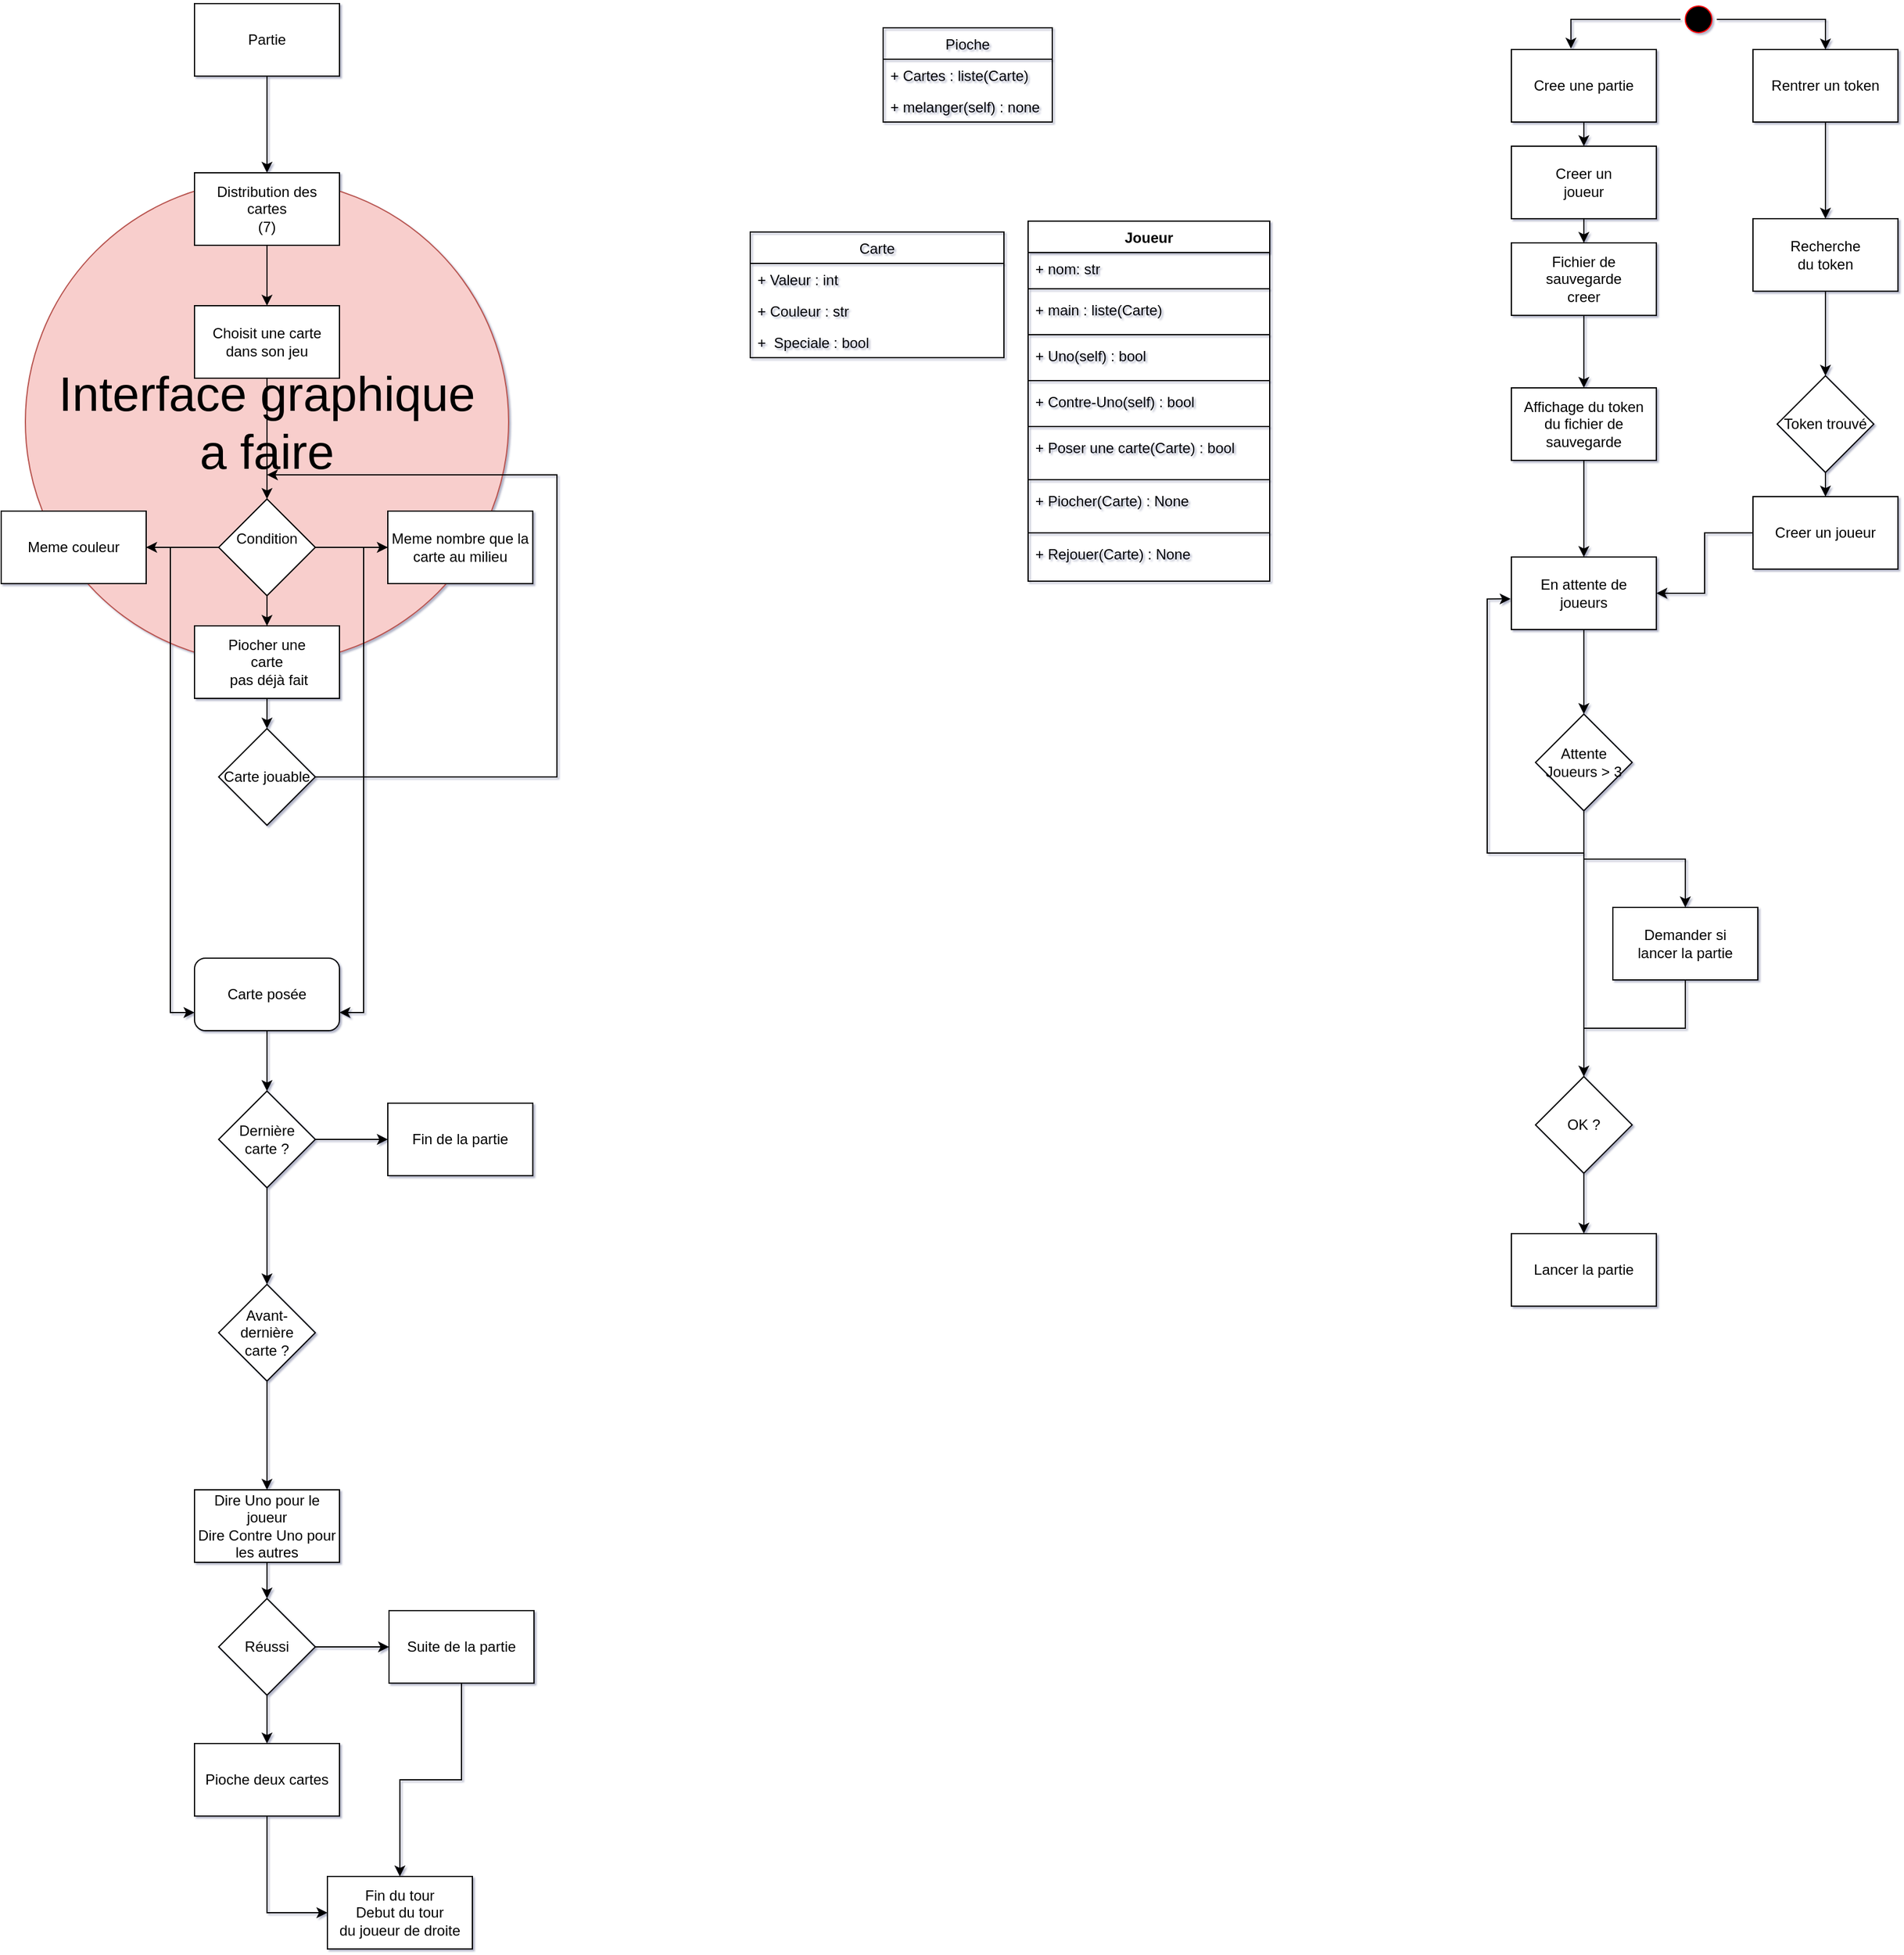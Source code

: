 <mxfile version="13.1.3" pages="3">
    <diagram id="mtwI1arj5SyHYUT7ldQU" name="Page-1">
        <mxGraphModel dx="2002" dy="1383" grid="1" gridSize="10" guides="1" tooltips="1" connect="1" arrows="1" fold="1" page="1" pageScale="1" pageWidth="827" pageHeight="1169" math="0" shadow="1">
            <root>
                <mxCell id="0"/>
                <mxCell id="1" parent="0"/>
                <mxCell id="MVPOPZxVsZ8db3f4Zknr-2" value="&lt;div&gt;&lt;font style=&quot;font-size: 40px&quot; color=&quot;#000000&quot;&gt;Interface graphique&lt;/font&gt;&lt;/div&gt;&lt;div&gt;&lt;font style=&quot;font-size: 40px&quot; color=&quot;#000000&quot;&gt;a faire&lt;/font&gt;&lt;/div&gt;" style="ellipse;whiteSpace=wrap;html=1;aspect=fixed;fillColor=#f8cecc;strokeColor=#b85450;" parent="1" vertex="1">
                    <mxGeometry x="30" y="216" width="400" height="400" as="geometry"/>
                </mxCell>
                <mxCell id="MVPOPZxVsZ8db3f4Zknr-6" value="" style="edgeStyle=orthogonalEdgeStyle;rounded=0;orthogonalLoop=1;jettySize=auto;html=1;" parent="1" source="MVPOPZxVsZ8db3f4Zknr-4" target="MVPOPZxVsZ8db3f4Zknr-5" edge="1">
                    <mxGeometry relative="1" as="geometry"/>
                </mxCell>
                <mxCell id="MVPOPZxVsZ8db3f4Zknr-4" value="&lt;div&gt;Partie&lt;/div&gt;" style="rounded=0;whiteSpace=wrap;html=1;" parent="1" vertex="1">
                    <mxGeometry x="170" y="70" width="120" height="60" as="geometry"/>
                </mxCell>
                <mxCell id="MVPOPZxVsZ8db3f4Zknr-8" value="" style="edgeStyle=orthogonalEdgeStyle;rounded=0;orthogonalLoop=1;jettySize=auto;html=1;" parent="1" source="MVPOPZxVsZ8db3f4Zknr-5" target="MVPOPZxVsZ8db3f4Zknr-7" edge="1">
                    <mxGeometry relative="1" as="geometry"/>
                </mxCell>
                <mxCell id="MVPOPZxVsZ8db3f4Zknr-5" value="&lt;div&gt;Distribution des &lt;br&gt;&lt;/div&gt;&lt;div&gt;cartes&lt;/div&gt;&lt;div&gt;(7)&lt;br&gt;&lt;/div&gt;" style="whiteSpace=wrap;html=1;rounded=0;" parent="1" vertex="1">
                    <mxGeometry x="170" y="210" width="120" height="60" as="geometry"/>
                </mxCell>
                <mxCell id="MVPOPZxVsZ8db3f4Zknr-10" value="" style="edgeStyle=orthogonalEdgeStyle;rounded=0;orthogonalLoop=1;jettySize=auto;html=1;" parent="1" source="MVPOPZxVsZ8db3f4Zknr-7" target="MVPOPZxVsZ8db3f4Zknr-9" edge="1">
                    <mxGeometry relative="1" as="geometry"/>
                </mxCell>
                <mxCell id="MVPOPZxVsZ8db3f4Zknr-7" value="&lt;div&gt;Choisit une carte&lt;/div&gt;&lt;div&gt;dans son jeu&lt;br&gt;&lt;/div&gt;" style="whiteSpace=wrap;html=1;rounded=0;" parent="1" vertex="1">
                    <mxGeometry x="170" y="320" width="120" height="60" as="geometry"/>
                </mxCell>
                <mxCell id="MVPOPZxVsZ8db3f4Zknr-12" value="" style="edgeStyle=orthogonalEdgeStyle;rounded=0;orthogonalLoop=1;jettySize=auto;html=1;" parent="1" source="MVPOPZxVsZ8db3f4Zknr-9" target="MVPOPZxVsZ8db3f4Zknr-11" edge="1">
                    <mxGeometry relative="1" as="geometry"/>
                </mxCell>
                <mxCell id="MVPOPZxVsZ8db3f4Zknr-14" value="" style="edgeStyle=orthogonalEdgeStyle;rounded=0;orthogonalLoop=1;jettySize=auto;html=1;" parent="1" source="MVPOPZxVsZ8db3f4Zknr-9" target="MVPOPZxVsZ8db3f4Zknr-13" edge="1">
                    <mxGeometry relative="1" as="geometry"/>
                </mxCell>
                <mxCell id="MVPOPZxVsZ8db3f4Zknr-20" value="" style="edgeStyle=orthogonalEdgeStyle;rounded=0;orthogonalLoop=1;jettySize=auto;html=1;" parent="1" source="MVPOPZxVsZ8db3f4Zknr-9" target="MVPOPZxVsZ8db3f4Zknr-19" edge="1">
                    <mxGeometry relative="1" as="geometry"/>
                </mxCell>
                <mxCell id="MVPOPZxVsZ8db3f4Zknr-9" value="&lt;div&gt;Condition &lt;br&gt;&lt;/div&gt;&lt;div&gt;&lt;br&gt;&lt;/div&gt;" style="rhombus;whiteSpace=wrap;html=1;rounded=0;" parent="1" vertex="1">
                    <mxGeometry x="190" y="480" width="80" height="80" as="geometry"/>
                </mxCell>
                <mxCell id="MVPOPZxVsZ8db3f4Zknr-17" style="edgeStyle=orthogonalEdgeStyle;rounded=0;orthogonalLoop=1;jettySize=auto;html=1;entryX=1;entryY=0.75;entryDx=0;entryDy=0;" parent="1" source="MVPOPZxVsZ8db3f4Zknr-11" target="MVPOPZxVsZ8db3f4Zknr-15" edge="1">
                    <mxGeometry relative="1" as="geometry"/>
                </mxCell>
                <mxCell id="MVPOPZxVsZ8db3f4Zknr-11" value="&lt;div&gt;Meme nombre que la &lt;br&gt;&lt;/div&gt;&lt;div&gt;carte au milieu&lt;br&gt;&lt;/div&gt;" style="whiteSpace=wrap;html=1;rounded=0;" parent="1" vertex="1">
                    <mxGeometry x="330" y="490" width="120" height="60" as="geometry"/>
                </mxCell>
                <mxCell id="MVPOPZxVsZ8db3f4Zknr-16" style="edgeStyle=orthogonalEdgeStyle;rounded=0;orthogonalLoop=1;jettySize=auto;html=1;entryX=0;entryY=0.75;entryDx=0;entryDy=0;" parent="1" source="MVPOPZxVsZ8db3f4Zknr-13" target="MVPOPZxVsZ8db3f4Zknr-15" edge="1">
                    <mxGeometry relative="1" as="geometry"/>
                </mxCell>
                <mxCell id="MVPOPZxVsZ8db3f4Zknr-13" value="Meme couleur" style="whiteSpace=wrap;html=1;rounded=0;" parent="1" vertex="1">
                    <mxGeometry x="10" y="490" width="120" height="60" as="geometry"/>
                </mxCell>
                <mxCell id="qr3zDrqwGn3RaCYUJBTD-2" value="" style="edgeStyle=orthogonalEdgeStyle;rounded=0;orthogonalLoop=1;jettySize=auto;html=1;" parent="1" source="MVPOPZxVsZ8db3f4Zknr-15" edge="1">
                    <mxGeometry relative="1" as="geometry">
                        <mxPoint x="230" y="970" as="targetPoint"/>
                        <Array as="points">
                            <mxPoint x="230" y="940"/>
                            <mxPoint x="230" y="940"/>
                        </Array>
                    </mxGeometry>
                </mxCell>
                <mxCell id="MVPOPZxVsZ8db3f4Zknr-15" value="Carte posée" style="rounded=1;whiteSpace=wrap;html=1;" parent="1" vertex="1">
                    <mxGeometry x="170" y="860" width="120" height="60" as="geometry"/>
                </mxCell>
                <mxCell id="MVPOPZxVsZ8db3f4Zknr-22" value="" style="edgeStyle=orthogonalEdgeStyle;rounded=0;orthogonalLoop=1;jettySize=auto;html=1;" parent="1" source="MVPOPZxVsZ8db3f4Zknr-19" target="MVPOPZxVsZ8db3f4Zknr-21" edge="1">
                    <mxGeometry relative="1" as="geometry"/>
                </mxCell>
                <mxCell id="MVPOPZxVsZ8db3f4Zknr-19" value="&lt;div&gt;Piocher une &lt;br&gt;&lt;/div&gt;&lt;div&gt;carte&lt;br&gt;&lt;/div&gt;&amp;nbsp;pas déjà fait" style="rounded=0;whiteSpace=wrap;html=1;" parent="1" vertex="1">
                    <mxGeometry x="170" y="585" width="120" height="60" as="geometry"/>
                </mxCell>
                <mxCell id="qr3zDrqwGn3RaCYUJBTD-25" style="edgeStyle=orthogonalEdgeStyle;rounded=0;orthogonalLoop=1;jettySize=auto;html=1;" parent="1" source="MVPOPZxVsZ8db3f4Zknr-21" edge="1">
                    <mxGeometry relative="1" as="geometry">
                        <mxPoint x="230" y="460" as="targetPoint"/>
                        <Array as="points">
                            <mxPoint x="470" y="710"/>
                            <mxPoint x="470" y="460"/>
                        </Array>
                    </mxGeometry>
                </mxCell>
                <mxCell id="MVPOPZxVsZ8db3f4Zknr-21" value="Carte jouable" style="rhombus;whiteSpace=wrap;html=1;rounded=0;" parent="1" vertex="1">
                    <mxGeometry x="190" y="670" width="80" height="80" as="geometry"/>
                </mxCell>
                <mxCell id="qr3zDrqwGn3RaCYUJBTD-11" value="" style="edgeStyle=orthogonalEdgeStyle;rounded=0;orthogonalLoop=1;jettySize=auto;html=1;" parent="1" source="qr3zDrqwGn3RaCYUJBTD-9" target="qr3zDrqwGn3RaCYUJBTD-10" edge="1">
                    <mxGeometry relative="1" as="geometry"/>
                </mxCell>
                <mxCell id="qr3zDrqwGn3RaCYUJBTD-13" value="" style="edgeStyle=orthogonalEdgeStyle;rounded=0;orthogonalLoop=1;jettySize=auto;html=1;" parent="1" source="qr3zDrqwGn3RaCYUJBTD-9" target="qr3zDrqwGn3RaCYUJBTD-12" edge="1">
                    <mxGeometry relative="1" as="geometry"/>
                </mxCell>
                <mxCell id="qr3zDrqwGn3RaCYUJBTD-9" value="&lt;div&gt;Dernière &lt;br&gt;&lt;/div&gt;&lt;div&gt;carte ?&lt;br&gt;&lt;/div&gt;" style="rhombus;whiteSpace=wrap;html=1;" parent="1" vertex="1">
                    <mxGeometry x="190" y="970" width="80" height="80" as="geometry"/>
                </mxCell>
                <mxCell id="qr3zDrqwGn3RaCYUJBTD-10" value="Fin de la partie" style="whiteSpace=wrap;html=1;" parent="1" vertex="1">
                    <mxGeometry x="330" y="980" width="120" height="60" as="geometry"/>
                </mxCell>
                <mxCell id="qr3zDrqwGn3RaCYUJBTD-15" value="" style="edgeStyle=orthogonalEdgeStyle;rounded=0;orthogonalLoop=1;jettySize=auto;html=1;" parent="1" source="qr3zDrqwGn3RaCYUJBTD-12" target="qr3zDrqwGn3RaCYUJBTD-14" edge="1">
                    <mxGeometry relative="1" as="geometry"/>
                </mxCell>
                <mxCell id="qr3zDrqwGn3RaCYUJBTD-12" value="&lt;div&gt;Avant-dernière&lt;/div&gt;&lt;div&gt;carte ?&lt;/div&gt;" style="rhombus;whiteSpace=wrap;html=1;" parent="1" vertex="1">
                    <mxGeometry x="190" y="1130" width="80" height="80" as="geometry"/>
                </mxCell>
                <mxCell id="qr3zDrqwGn3RaCYUJBTD-17" value="" style="edgeStyle=orthogonalEdgeStyle;rounded=0;orthogonalLoop=1;jettySize=auto;html=1;" parent="1" source="qr3zDrqwGn3RaCYUJBTD-14" target="qr3zDrqwGn3RaCYUJBTD-16" edge="1">
                    <mxGeometry relative="1" as="geometry"/>
                </mxCell>
                <mxCell id="qr3zDrqwGn3RaCYUJBTD-14" value="&lt;div&gt;Dire Uno pour le joueur&lt;/div&gt;&lt;div&gt;Dire Contre Uno pour &lt;br&gt;&lt;/div&gt;&lt;div&gt;les autres&lt;/div&gt;" style="whiteSpace=wrap;html=1;" parent="1" vertex="1">
                    <mxGeometry x="170" y="1300" width="120" height="60" as="geometry"/>
                </mxCell>
                <mxCell id="qr3zDrqwGn3RaCYUJBTD-19" value="" style="edgeStyle=orthogonalEdgeStyle;rounded=0;orthogonalLoop=1;jettySize=auto;html=1;" parent="1" source="qr3zDrqwGn3RaCYUJBTD-16" target="qr3zDrqwGn3RaCYUJBTD-18" edge="1">
                    <mxGeometry relative="1" as="geometry"/>
                </mxCell>
                <mxCell id="qr3zDrqwGn3RaCYUJBTD-21" value="" style="edgeStyle=orthogonalEdgeStyle;rounded=0;orthogonalLoop=1;jettySize=auto;html=1;" parent="1" source="qr3zDrqwGn3RaCYUJBTD-16" target="qr3zDrqwGn3RaCYUJBTD-20" edge="1">
                    <mxGeometry relative="1" as="geometry"/>
                </mxCell>
                <mxCell id="qr3zDrqwGn3RaCYUJBTD-16" value="Réussi" style="rhombus;whiteSpace=wrap;html=1;" parent="1" vertex="1">
                    <mxGeometry x="190" y="1390" width="80" height="80" as="geometry"/>
                </mxCell>
                <mxCell id="qr3zDrqwGn3RaCYUJBTD-24" style="edgeStyle=orthogonalEdgeStyle;rounded=0;orthogonalLoop=1;jettySize=auto;html=1;" parent="1" source="qr3zDrqwGn3RaCYUJBTD-18" target="qr3zDrqwGn3RaCYUJBTD-22" edge="1">
                    <mxGeometry relative="1" as="geometry"/>
                </mxCell>
                <mxCell id="qr3zDrqwGn3RaCYUJBTD-18" value="Suite de la partie" style="whiteSpace=wrap;html=1;" parent="1" vertex="1">
                    <mxGeometry x="331" y="1400" width="120" height="60" as="geometry"/>
                </mxCell>
                <mxCell id="qr3zDrqwGn3RaCYUJBTD-23" style="edgeStyle=orthogonalEdgeStyle;rounded=0;orthogonalLoop=1;jettySize=auto;html=1;entryX=0;entryY=0.5;entryDx=0;entryDy=0;" parent="1" source="qr3zDrqwGn3RaCYUJBTD-20" target="qr3zDrqwGn3RaCYUJBTD-22" edge="1">
                    <mxGeometry relative="1" as="geometry"/>
                </mxCell>
                <mxCell id="qr3zDrqwGn3RaCYUJBTD-20" value="Pioche deux cartes" style="whiteSpace=wrap;html=1;" parent="1" vertex="1">
                    <mxGeometry x="170" y="1510" width="120" height="60" as="geometry"/>
                </mxCell>
                <mxCell id="qr3zDrqwGn3RaCYUJBTD-22" value="&lt;div&gt;Fin du tour&lt;/div&gt;&lt;div&gt;Debut du tour &lt;br&gt;&lt;/div&gt;&lt;div&gt;du joueur de droite&lt;br&gt;&lt;/div&gt;" style="rounded=0;whiteSpace=wrap;html=1;" parent="1" vertex="1">
                    <mxGeometry x="280" y="1620" width="120" height="60" as="geometry"/>
                </mxCell>
                <mxCell id="pl3DRNfrhjdeuru2EBbK-1" style="edgeStyle=orthogonalEdgeStyle;rounded=0;orthogonalLoop=1;jettySize=auto;html=1;" edge="1" parent="1" source="pl3DRNfrhjdeuru2EBbK-2">
                    <mxGeometry relative="1" as="geometry">
                        <mxPoint x="1320" y="188" as="targetPoint"/>
                    </mxGeometry>
                </mxCell>
                <mxCell id="pl3DRNfrhjdeuru2EBbK-2" value="&lt;div&gt;Cree une partie&lt;/div&gt;" style="rounded=0;whiteSpace=wrap;html=1;" vertex="1" parent="1">
                    <mxGeometry x="1260" y="108" width="120" height="60" as="geometry"/>
                </mxCell>
                <mxCell id="pl3DRNfrhjdeuru2EBbK-3" style="edgeStyle=orthogonalEdgeStyle;rounded=0;orthogonalLoop=1;jettySize=auto;html=1;entryX=0.411;entryY=-0.012;entryDx=0;entryDy=0;entryPerimeter=0;" edge="1" parent="1" source="pl3DRNfrhjdeuru2EBbK-5" target="pl3DRNfrhjdeuru2EBbK-2">
                    <mxGeometry relative="1" as="geometry"/>
                </mxCell>
                <mxCell id="pl3DRNfrhjdeuru2EBbK-4" style="edgeStyle=orthogonalEdgeStyle;rounded=0;orthogonalLoop=1;jettySize=auto;html=1;" edge="1" parent="1" source="pl3DRNfrhjdeuru2EBbK-5" target="pl3DRNfrhjdeuru2EBbK-7">
                    <mxGeometry relative="1" as="geometry"/>
                </mxCell>
                <mxCell id="pl3DRNfrhjdeuru2EBbK-5" value="" style="ellipse;html=1;shape=startState;fillColor=#000000;strokeColor=#ff0000;" vertex="1" parent="1">
                    <mxGeometry x="1400" y="68" width="30" height="30" as="geometry"/>
                </mxCell>
                <mxCell id="pl3DRNfrhjdeuru2EBbK-6" value="" style="edgeStyle=orthogonalEdgeStyle;rounded=0;orthogonalLoop=1;jettySize=auto;html=1;" edge="1" parent="1" source="pl3DRNfrhjdeuru2EBbK-7" target="pl3DRNfrhjdeuru2EBbK-13">
                    <mxGeometry relative="1" as="geometry"/>
                </mxCell>
                <mxCell id="pl3DRNfrhjdeuru2EBbK-7" value="Rentrer un token" style="rounded=0;whiteSpace=wrap;html=1;" vertex="1" parent="1">
                    <mxGeometry x="1460" y="108" width="120" height="60" as="geometry"/>
                </mxCell>
                <mxCell id="pl3DRNfrhjdeuru2EBbK-8" value="" style="edgeStyle=orthogonalEdgeStyle;rounded=0;orthogonalLoop=1;jettySize=auto;html=1;" edge="1" parent="1" source="pl3DRNfrhjdeuru2EBbK-9" target="pl3DRNfrhjdeuru2EBbK-11">
                    <mxGeometry relative="1" as="geometry"/>
                </mxCell>
                <mxCell id="pl3DRNfrhjdeuru2EBbK-9" value="&lt;div&gt;Fichier de sauvegarde &lt;br&gt;&lt;/div&gt;&lt;div&gt;creer&lt;br&gt;&lt;/div&gt;" style="rounded=0;whiteSpace=wrap;html=1;" vertex="1" parent="1">
                    <mxGeometry x="1260" y="268" width="120" height="60" as="geometry"/>
                </mxCell>
                <mxCell id="pl3DRNfrhjdeuru2EBbK-10" value="" style="edgeStyle=orthogonalEdgeStyle;rounded=0;orthogonalLoop=1;jettySize=auto;html=1;" edge="1" parent="1" source="pl3DRNfrhjdeuru2EBbK-11" target="pl3DRNfrhjdeuru2EBbK-15">
                    <mxGeometry relative="1" as="geometry"/>
                </mxCell>
                <mxCell id="pl3DRNfrhjdeuru2EBbK-11" value="&lt;div&gt;Affichage du token&lt;/div&gt;&lt;div&gt;du fichier de &lt;br&gt;&lt;/div&gt;&lt;div&gt;sauvegarde&lt;br&gt;&lt;/div&gt;" style="whiteSpace=wrap;html=1;rounded=0;" vertex="1" parent="1">
                    <mxGeometry x="1260" y="388" width="120" height="60" as="geometry"/>
                </mxCell>
                <mxCell id="pl3DRNfrhjdeuru2EBbK-12" value="" style="edgeStyle=orthogonalEdgeStyle;rounded=0;orthogonalLoop=1;jettySize=auto;html=1;" edge="1" parent="1" source="pl3DRNfrhjdeuru2EBbK-13" target="pl3DRNfrhjdeuru2EBbK-17">
                    <mxGeometry relative="1" as="geometry"/>
                </mxCell>
                <mxCell id="pl3DRNfrhjdeuru2EBbK-13" value="&lt;div&gt;Recherche&lt;/div&gt;&lt;div&gt;du token&lt;br&gt;&lt;/div&gt;" style="whiteSpace=wrap;html=1;rounded=0;" vertex="1" parent="1">
                    <mxGeometry x="1460" y="248" width="120" height="60" as="geometry"/>
                </mxCell>
                <mxCell id="pl3DRNfrhjdeuru2EBbK-14" value="" style="edgeStyle=orthogonalEdgeStyle;rounded=0;orthogonalLoop=1;jettySize=auto;html=1;" edge="1" parent="1" source="pl3DRNfrhjdeuru2EBbK-15" target="pl3DRNfrhjdeuru2EBbK-21">
                    <mxGeometry relative="1" as="geometry"/>
                </mxCell>
                <mxCell id="pl3DRNfrhjdeuru2EBbK-15" value="&lt;div&gt;En attente de &lt;br&gt;&lt;/div&gt;&lt;div&gt;joueurs&lt;br&gt;&lt;/div&gt;" style="whiteSpace=wrap;html=1;rounded=0;" vertex="1" parent="1">
                    <mxGeometry x="1260" y="528" width="120" height="60" as="geometry"/>
                </mxCell>
                <mxCell id="pl3DRNfrhjdeuru2EBbK-16" value="" style="edgeStyle=orthogonalEdgeStyle;rounded=0;orthogonalLoop=1;jettySize=auto;html=1;" edge="1" parent="1" source="pl3DRNfrhjdeuru2EBbK-17" target="pl3DRNfrhjdeuru2EBbK-19">
                    <mxGeometry relative="1" as="geometry"/>
                </mxCell>
                <mxCell id="pl3DRNfrhjdeuru2EBbK-17" value="&lt;div&gt;Token trouvé&lt;/div&gt;" style="rhombus;whiteSpace=wrap;html=1;rounded=0;" vertex="1" parent="1">
                    <mxGeometry x="1480" y="378" width="80" height="80" as="geometry"/>
                </mxCell>
                <mxCell id="pl3DRNfrhjdeuru2EBbK-18" style="edgeStyle=orthogonalEdgeStyle;rounded=0;orthogonalLoop=1;jettySize=auto;html=1;entryX=1;entryY=0.5;entryDx=0;entryDy=0;" edge="1" parent="1" source="pl3DRNfrhjdeuru2EBbK-19" target="pl3DRNfrhjdeuru2EBbK-15">
                    <mxGeometry relative="1" as="geometry"/>
                </mxCell>
                <mxCell id="pl3DRNfrhjdeuru2EBbK-19" value="Creer un joueur" style="whiteSpace=wrap;html=1;rounded=0;" vertex="1" parent="1">
                    <mxGeometry x="1460" y="478" width="120" height="60" as="geometry"/>
                </mxCell>
                <mxCell id="pl3DRNfrhjdeuru2EBbK-20" value="" style="edgeStyle=orthogonalEdgeStyle;rounded=0;orthogonalLoop=1;jettySize=auto;html=1;" edge="1" parent="1" source="pl3DRNfrhjdeuru2EBbK-21" target="pl3DRNfrhjdeuru2EBbK-25">
                    <mxGeometry relative="1" as="geometry"/>
                </mxCell>
                <mxCell id="pl3DRNfrhjdeuru2EBbK-21" value="&lt;div&gt;Attente&lt;/div&gt;&lt;div&gt;Joueurs &amp;gt; 3&lt;br&gt;&lt;/div&gt;" style="rhombus;whiteSpace=wrap;html=1;rounded=0;" vertex="1" parent="1">
                    <mxGeometry x="1280" y="658" width="80" height="80" as="geometry"/>
                </mxCell>
                <mxCell id="pl3DRNfrhjdeuru2EBbK-22" value="" style="edgeStyle=orthogonalEdgeStyle;rounded=0;orthogonalLoop=1;jettySize=auto;html=1;" edge="1" parent="1" source="pl3DRNfrhjdeuru2EBbK-23" target="pl3DRNfrhjdeuru2EBbK-9">
                    <mxGeometry relative="1" as="geometry"/>
                </mxCell>
                <mxCell id="pl3DRNfrhjdeuru2EBbK-23" value="&lt;div&gt;Creer un &lt;br&gt;&lt;/div&gt;&lt;div&gt;joueur&lt;br&gt;&lt;/div&gt;" style="rounded=0;whiteSpace=wrap;html=1;" vertex="1" parent="1">
                    <mxGeometry x="1260" y="188" width="120" height="60" as="geometry"/>
                </mxCell>
                <mxCell id="pl3DRNfrhjdeuru2EBbK-24" value="" style="edgeStyle=orthogonalEdgeStyle;rounded=0;orthogonalLoop=1;jettySize=auto;html=1;" edge="1" parent="1" source="pl3DRNfrhjdeuru2EBbK-25" target="pl3DRNfrhjdeuru2EBbK-28">
                    <mxGeometry relative="1" as="geometry"/>
                </mxCell>
                <mxCell id="pl3DRNfrhjdeuru2EBbK-25" value="&lt;div&gt;Demander si &lt;br&gt;&lt;/div&gt;&lt;div&gt;lancer la partie&lt;br&gt;&lt;/div&gt;" style="whiteSpace=wrap;html=1;rounded=0;" vertex="1" parent="1">
                    <mxGeometry x="1344" y="818" width="120" height="60" as="geometry"/>
                </mxCell>
                <mxCell id="pl3DRNfrhjdeuru2EBbK-26" style="edgeStyle=orthogonalEdgeStyle;rounded=0;orthogonalLoop=1;jettySize=auto;html=1;entryX=-0.005;entryY=0.578;entryDx=0;entryDy=0;entryPerimeter=0;" edge="1" parent="1" source="pl3DRNfrhjdeuru2EBbK-28" target="pl3DRNfrhjdeuru2EBbK-15">
                    <mxGeometry relative="1" as="geometry"/>
                </mxCell>
                <mxCell id="pl3DRNfrhjdeuru2EBbK-27" value="" style="edgeStyle=orthogonalEdgeStyle;rounded=0;orthogonalLoop=1;jettySize=auto;html=1;" edge="1" parent="1" source="pl3DRNfrhjdeuru2EBbK-28" target="pl3DRNfrhjdeuru2EBbK-29">
                    <mxGeometry relative="1" as="geometry"/>
                </mxCell>
                <mxCell id="pl3DRNfrhjdeuru2EBbK-28" value="OK ?" style="rhombus;whiteSpace=wrap;html=1;rounded=0;" vertex="1" parent="1">
                    <mxGeometry x="1280" y="958" width="80" height="80" as="geometry"/>
                </mxCell>
                <mxCell id="pl3DRNfrhjdeuru2EBbK-29" value="&lt;div&gt;Lancer la partie&lt;/div&gt;" style="whiteSpace=wrap;html=1;rounded=0;" vertex="1" parent="1">
                    <mxGeometry x="1260" y="1088" width="120" height="60" as="geometry"/>
                </mxCell>
                <mxCell id="if47SzxsSKF5OE_Ul-A6-14" value="Carte" style="swimlane;fontStyle=0;childLayout=stackLayout;horizontal=1;startSize=26;fillColor=none;horizontalStack=0;resizeParent=1;resizeParentMax=0;resizeLast=0;collapsible=1;marginBottom=0;" vertex="1" parent="1">
                    <mxGeometry x="630" y="259" width="210" height="104" as="geometry"/>
                </mxCell>
                <mxCell id="if47SzxsSKF5OE_Ul-A6-15" value="+ Valeur : int" style="text;strokeColor=none;fillColor=none;align=left;verticalAlign=top;spacingLeft=4;spacingRight=4;overflow=hidden;rotatable=0;points=[[0,0.5],[1,0.5]];portConstraint=eastwest;" vertex="1" parent="if47SzxsSKF5OE_Ul-A6-14">
                    <mxGeometry y="26" width="210" height="26" as="geometry"/>
                </mxCell>
                <mxCell id="if47SzxsSKF5OE_Ul-A6-16" value="+ Couleur : str" style="text;strokeColor=none;fillColor=none;align=left;verticalAlign=top;spacingLeft=4;spacingRight=4;overflow=hidden;rotatable=0;points=[[0,0.5],[1,0.5]];portConstraint=eastwest;" vertex="1" parent="if47SzxsSKF5OE_Ul-A6-14">
                    <mxGeometry y="52" width="210" height="26" as="geometry"/>
                </mxCell>
                <mxCell id="if47SzxsSKF5OE_Ul-A6-17" value="+  Speciale : bool" style="text;strokeColor=none;fillColor=none;align=left;verticalAlign=top;spacingLeft=4;spacingRight=4;overflow=hidden;rotatable=0;points=[[0,0.5],[1,0.5]];portConstraint=eastwest;" vertex="1" parent="if47SzxsSKF5OE_Ul-A6-14">
                    <mxGeometry y="78" width="210" height="26" as="geometry"/>
                </mxCell>
                <mxCell id="if47SzxsSKF5OE_Ul-A6-18" value="Joueur" style="swimlane;fontStyle=1;align=center;verticalAlign=top;childLayout=stackLayout;horizontal=1;startSize=26;horizontalStack=0;resizeParent=1;resizeParentMax=0;resizeLast=0;collapsible=1;marginBottom=0;" vertex="1" parent="1">
                    <mxGeometry x="860" y="250" width="200" height="298" as="geometry"/>
                </mxCell>
                <mxCell id="if47SzxsSKF5OE_Ul-A6-19" value="+ nom: str" style="text;strokeColor=none;fillColor=none;align=left;verticalAlign=top;spacingLeft=4;spacingRight=4;overflow=hidden;rotatable=0;points=[[0,0.5],[1,0.5]];portConstraint=eastwest;" vertex="1" parent="if47SzxsSKF5OE_Ul-A6-18">
                    <mxGeometry y="26" width="200" height="26" as="geometry"/>
                </mxCell>
                <mxCell id="if47SzxsSKF5OE_Ul-A6-20" value="" style="line;strokeWidth=1;fillColor=none;align=left;verticalAlign=middle;spacingTop=-1;spacingLeft=3;spacingRight=3;rotatable=0;labelPosition=right;points=[];portConstraint=eastwest;" vertex="1" parent="if47SzxsSKF5OE_Ul-A6-18">
                    <mxGeometry y="52" width="200" height="8" as="geometry"/>
                </mxCell>
                <mxCell id="if47SzxsSKF5OE_Ul-A6-21" value="+ main : liste(Carte)" style="text;strokeColor=none;fillColor=none;align=left;verticalAlign=top;spacingLeft=4;spacingRight=4;overflow=hidden;rotatable=0;points=[[0,0.5],[1,0.5]];portConstraint=eastwest;" vertex="1" parent="if47SzxsSKF5OE_Ul-A6-18">
                    <mxGeometry y="60" width="200" height="30" as="geometry"/>
                </mxCell>
                <mxCell id="if47SzxsSKF5OE_Ul-A6-33" value="" style="line;strokeWidth=1;fillColor=none;align=left;verticalAlign=middle;spacingTop=-1;spacingLeft=3;spacingRight=3;rotatable=0;labelPosition=right;points=[];portConstraint=eastwest;" vertex="1" parent="if47SzxsSKF5OE_Ul-A6-18">
                    <mxGeometry y="90" width="200" height="8" as="geometry"/>
                </mxCell>
                <mxCell id="if47SzxsSKF5OE_Ul-A6-30" value="+ Uno(self) : bool" style="text;strokeColor=none;fillColor=none;align=left;verticalAlign=top;spacingLeft=4;spacingRight=4;overflow=hidden;rotatable=0;points=[[0,0.5],[1,0.5]];portConstraint=eastwest;" vertex="1" parent="if47SzxsSKF5OE_Ul-A6-18">
                    <mxGeometry y="98" width="200" height="30" as="geometry"/>
                </mxCell>
                <mxCell id="if47SzxsSKF5OE_Ul-A6-34" value="" style="line;strokeWidth=1;fillColor=none;align=left;verticalAlign=middle;spacingTop=-1;spacingLeft=3;spacingRight=3;rotatable=0;labelPosition=right;points=[];portConstraint=eastwest;" vertex="1" parent="if47SzxsSKF5OE_Ul-A6-18">
                    <mxGeometry y="128" width="200" height="8" as="geometry"/>
                </mxCell>
                <mxCell id="if47SzxsSKF5OE_Ul-A6-32" value="+ Contre-Uno(self) : bool" style="text;strokeColor=none;fillColor=none;align=left;verticalAlign=top;spacingLeft=4;spacingRight=4;overflow=hidden;rotatable=0;points=[[0,0.5],[1,0.5]];portConstraint=eastwest;" vertex="1" parent="if47SzxsSKF5OE_Ul-A6-18">
                    <mxGeometry y="136" width="200" height="30" as="geometry"/>
                </mxCell>
                <mxCell id="if47SzxsSKF5OE_Ul-A6-36" value="" style="line;strokeWidth=1;fillColor=none;align=left;verticalAlign=middle;spacingTop=-1;spacingLeft=3;spacingRight=3;rotatable=0;labelPosition=right;points=[];portConstraint=eastwest;" vertex="1" parent="if47SzxsSKF5OE_Ul-A6-18">
                    <mxGeometry y="166" width="200" height="8" as="geometry"/>
                </mxCell>
                <mxCell id="if47SzxsSKF5OE_Ul-A6-37" value="+ Poser une carte(Carte) : bool" style="text;strokeColor=none;fillColor=none;align=left;verticalAlign=top;spacingLeft=4;spacingRight=4;overflow=hidden;rotatable=0;points=[[0,0.5],[1,0.5]];portConstraint=eastwest;" vertex="1" parent="if47SzxsSKF5OE_Ul-A6-18">
                    <mxGeometry y="174" width="200" height="36" as="geometry"/>
                </mxCell>
                <mxCell id="if47SzxsSKF5OE_Ul-A6-38" value="" style="line;strokeWidth=1;fillColor=none;align=left;verticalAlign=middle;spacingTop=-1;spacingLeft=3;spacingRight=3;rotatable=0;labelPosition=right;points=[];portConstraint=eastwest;" vertex="1" parent="if47SzxsSKF5OE_Ul-A6-18">
                    <mxGeometry y="210" width="200" height="8" as="geometry"/>
                </mxCell>
                <mxCell id="if47SzxsSKF5OE_Ul-A6-35" value="+ Piocher(Carte) : None" style="text;strokeColor=none;fillColor=none;align=left;verticalAlign=top;spacingLeft=4;spacingRight=4;overflow=hidden;rotatable=0;points=[[0,0.5],[1,0.5]];portConstraint=eastwest;" vertex="1" parent="if47SzxsSKF5OE_Ul-A6-18">
                    <mxGeometry y="218" width="200" height="36" as="geometry"/>
                </mxCell>
                <mxCell id="if47SzxsSKF5OE_Ul-A6-40" value="" style="line;strokeWidth=1;fillColor=none;align=left;verticalAlign=middle;spacingTop=-1;spacingLeft=3;spacingRight=3;rotatable=0;labelPosition=right;points=[];portConstraint=eastwest;" vertex="1" parent="if47SzxsSKF5OE_Ul-A6-18">
                    <mxGeometry y="254" width="200" height="8" as="geometry"/>
                </mxCell>
                <mxCell id="if47SzxsSKF5OE_Ul-A6-39" value="+ Rejouer(Carte) : None" style="text;strokeColor=none;fillColor=none;align=left;verticalAlign=top;spacingLeft=4;spacingRight=4;overflow=hidden;rotatable=0;points=[[0,0.5],[1,0.5]];portConstraint=eastwest;" vertex="1" parent="if47SzxsSKF5OE_Ul-A6-18">
                    <mxGeometry y="262" width="200" height="36" as="geometry"/>
                </mxCell>
                <mxCell id="if47SzxsSKF5OE_Ul-A6-22" value="Pioche" style="swimlane;fontStyle=0;childLayout=stackLayout;horizontal=1;startSize=26;fillColor=none;horizontalStack=0;resizeParent=1;resizeParentMax=0;resizeLast=0;collapsible=1;marginBottom=0;" vertex="1" parent="1">
                    <mxGeometry x="740" y="90" width="140" height="78" as="geometry"/>
                </mxCell>
                <mxCell id="if47SzxsSKF5OE_Ul-A6-23" value="+ Cartes : liste(Carte)" style="text;strokeColor=none;fillColor=none;align=left;verticalAlign=top;spacingLeft=4;spacingRight=4;overflow=hidden;rotatable=0;points=[[0,0.5],[1,0.5]];portConstraint=eastwest;" vertex="1" parent="if47SzxsSKF5OE_Ul-A6-22">
                    <mxGeometry y="26" width="140" height="26" as="geometry"/>
                </mxCell>
                <mxCell id="if47SzxsSKF5OE_Ul-A6-24" value="+ melanger(self) : none" style="text;strokeColor=none;fillColor=none;align=left;verticalAlign=top;spacingLeft=4;spacingRight=4;overflow=hidden;rotatable=0;points=[[0,0.5],[1,0.5]];portConstraint=eastwest;" vertex="1" parent="if47SzxsSKF5OE_Ul-A6-22">
                    <mxGeometry y="52" width="140" height="26" as="geometry"/>
                </mxCell>
            </root>
        </mxGraphModel>
    </diagram>
    <diagram id="BWqDTuRyERt6JCHXHq7n" name="Page-2">
        <mxGraphModel dx="1201" dy="830" grid="1" gridSize="10" guides="1" tooltips="1" connect="1" arrows="1" fold="1" page="1" pageScale="1" pageWidth="827" pageHeight="1169" math="0" shadow="0">
            <root>
                <mxCell id="mba5Whx5zGnuBkIDS3wH-0"/>
                <mxCell id="mba5Whx5zGnuBkIDS3wH-1" parent="mba5Whx5zGnuBkIDS3wH-0"/>
                <mxCell id="Yj_9PtD29dj1jZdF3LNL-15" style="edgeStyle=orthogonalEdgeStyle;rounded=0;orthogonalLoop=1;jettySize=auto;html=1;" parent="mba5Whx5zGnuBkIDS3wH-1" source="mba5Whx5zGnuBkIDS3wH-2" edge="1">
                    <mxGeometry relative="1" as="geometry">
                        <mxPoint x="330" y="160" as="targetPoint"/>
                    </mxGeometry>
                </mxCell>
                <mxCell id="mba5Whx5zGnuBkIDS3wH-2" value="&lt;div&gt;Cree une partie&lt;/div&gt;" style="rounded=0;whiteSpace=wrap;html=1;" parent="mba5Whx5zGnuBkIDS3wH-1" vertex="1">
                    <mxGeometry x="270" y="80" width="120" height="60" as="geometry"/>
                </mxCell>
                <mxCell id="mba5Whx5zGnuBkIDS3wH-5" style="edgeStyle=orthogonalEdgeStyle;rounded=0;orthogonalLoop=1;jettySize=auto;html=1;entryX=0.411;entryY=-0.012;entryDx=0;entryDy=0;entryPerimeter=0;" parent="mba5Whx5zGnuBkIDS3wH-1" source="mba5Whx5zGnuBkIDS3wH-3" target="mba5Whx5zGnuBkIDS3wH-2" edge="1">
                    <mxGeometry relative="1" as="geometry"/>
                </mxCell>
                <mxCell id="mba5Whx5zGnuBkIDS3wH-7" style="edgeStyle=orthogonalEdgeStyle;rounded=0;orthogonalLoop=1;jettySize=auto;html=1;" parent="mba5Whx5zGnuBkIDS3wH-1" source="mba5Whx5zGnuBkIDS3wH-3" target="mba5Whx5zGnuBkIDS3wH-6" edge="1">
                    <mxGeometry relative="1" as="geometry"/>
                </mxCell>
                <mxCell id="mba5Whx5zGnuBkIDS3wH-3" value="" style="ellipse;html=1;shape=startState;fillColor=#000000;strokeColor=#ff0000;" parent="mba5Whx5zGnuBkIDS3wH-1" vertex="1">
                    <mxGeometry x="410" y="40" width="30" height="30" as="geometry"/>
                </mxCell>
                <mxCell id="mba5Whx5zGnuBkIDS3wH-13" value="" style="edgeStyle=orthogonalEdgeStyle;rounded=0;orthogonalLoop=1;jettySize=auto;html=1;" parent="mba5Whx5zGnuBkIDS3wH-1" source="mba5Whx5zGnuBkIDS3wH-6" target="mba5Whx5zGnuBkIDS3wH-12" edge="1">
                    <mxGeometry relative="1" as="geometry"/>
                </mxCell>
                <mxCell id="mba5Whx5zGnuBkIDS3wH-6" value="Rentrer un token" style="rounded=0;whiteSpace=wrap;html=1;" parent="mba5Whx5zGnuBkIDS3wH-1" vertex="1">
                    <mxGeometry x="470" y="80" width="120" height="60" as="geometry"/>
                </mxCell>
                <mxCell id="mba5Whx5zGnuBkIDS3wH-11" value="" style="edgeStyle=orthogonalEdgeStyle;rounded=0;orthogonalLoop=1;jettySize=auto;html=1;" parent="mba5Whx5zGnuBkIDS3wH-1" source="mba5Whx5zGnuBkIDS3wH-8" target="mba5Whx5zGnuBkIDS3wH-10" edge="1">
                    <mxGeometry relative="1" as="geometry"/>
                </mxCell>
                <mxCell id="mba5Whx5zGnuBkIDS3wH-8" value="&lt;div&gt;Fichier de sauvegarde &lt;br&gt;&lt;/div&gt;&lt;div&gt;creer&lt;br&gt;&lt;/div&gt;" style="rounded=0;whiteSpace=wrap;html=1;" parent="mba5Whx5zGnuBkIDS3wH-1" vertex="1">
                    <mxGeometry x="270" y="240" width="120" height="60" as="geometry"/>
                </mxCell>
                <mxCell id="VfWA61zjatSn68EyVqy5-1" value="" style="edgeStyle=orthogonalEdgeStyle;rounded=0;orthogonalLoop=1;jettySize=auto;html=1;" parent="mba5Whx5zGnuBkIDS3wH-1" source="mba5Whx5zGnuBkIDS3wH-10" target="VfWA61zjatSn68EyVqy5-0" edge="1">
                    <mxGeometry relative="1" as="geometry"/>
                </mxCell>
                <mxCell id="mba5Whx5zGnuBkIDS3wH-10" value="&lt;div&gt;Affichage du token&lt;/div&gt;&lt;div&gt;du fichier de &lt;br&gt;&lt;/div&gt;&lt;div&gt;sauvegarde&lt;br&gt;&lt;/div&gt;" style="whiteSpace=wrap;html=1;rounded=0;" parent="mba5Whx5zGnuBkIDS3wH-1" vertex="1">
                    <mxGeometry x="270" y="360" width="120" height="60" as="geometry"/>
                </mxCell>
                <mxCell id="Yj_9PtD29dj1jZdF3LNL-5" value="" style="edgeStyle=orthogonalEdgeStyle;rounded=0;orthogonalLoop=1;jettySize=auto;html=1;" parent="mba5Whx5zGnuBkIDS3wH-1" source="mba5Whx5zGnuBkIDS3wH-12" target="Yj_9PtD29dj1jZdF3LNL-4" edge="1">
                    <mxGeometry relative="1" as="geometry"/>
                </mxCell>
                <mxCell id="mba5Whx5zGnuBkIDS3wH-12" value="&lt;div&gt;Recherche&lt;/div&gt;&lt;div&gt;du token&lt;br&gt;&lt;/div&gt;" style="whiteSpace=wrap;html=1;rounded=0;" parent="mba5Whx5zGnuBkIDS3wH-1" vertex="1">
                    <mxGeometry x="470" y="220" width="120" height="60" as="geometry"/>
                </mxCell>
                <mxCell id="Yj_9PtD29dj1jZdF3LNL-13" value="" style="edgeStyle=orthogonalEdgeStyle;rounded=0;orthogonalLoop=1;jettySize=auto;html=1;" parent="mba5Whx5zGnuBkIDS3wH-1" source="VfWA61zjatSn68EyVqy5-0" target="Yj_9PtD29dj1jZdF3LNL-12" edge="1">
                    <mxGeometry relative="1" as="geometry"/>
                </mxCell>
                <mxCell id="VfWA61zjatSn68EyVqy5-0" value="&lt;div&gt;En attente de &lt;br&gt;&lt;/div&gt;&lt;div&gt;joueurs&lt;br&gt;&lt;/div&gt;" style="whiteSpace=wrap;html=1;rounded=0;" parent="mba5Whx5zGnuBkIDS3wH-1" vertex="1">
                    <mxGeometry x="270" y="500" width="120" height="60" as="geometry"/>
                </mxCell>
                <mxCell id="Yj_9PtD29dj1jZdF3LNL-7" value="" style="edgeStyle=orthogonalEdgeStyle;rounded=0;orthogonalLoop=1;jettySize=auto;html=1;" parent="mba5Whx5zGnuBkIDS3wH-1" source="Yj_9PtD29dj1jZdF3LNL-4" target="Yj_9PtD29dj1jZdF3LNL-6" edge="1">
                    <mxGeometry relative="1" as="geometry"/>
                </mxCell>
                <mxCell id="Yj_9PtD29dj1jZdF3LNL-4" value="&lt;div&gt;Token trouvé&lt;/div&gt;" style="rhombus;whiteSpace=wrap;html=1;rounded=0;" parent="mba5Whx5zGnuBkIDS3wH-1" vertex="1">
                    <mxGeometry x="490" y="350" width="80" height="80" as="geometry"/>
                </mxCell>
                <mxCell id="Yj_9PtD29dj1jZdF3LNL-8" style="edgeStyle=orthogonalEdgeStyle;rounded=0;orthogonalLoop=1;jettySize=auto;html=1;entryX=1;entryY=0.5;entryDx=0;entryDy=0;" parent="mba5Whx5zGnuBkIDS3wH-1" source="Yj_9PtD29dj1jZdF3LNL-6" target="VfWA61zjatSn68EyVqy5-0" edge="1">
                    <mxGeometry relative="1" as="geometry"/>
                </mxCell>
                <mxCell id="Yj_9PtD29dj1jZdF3LNL-6" value="Creer un joueur" style="whiteSpace=wrap;html=1;rounded=0;" parent="mba5Whx5zGnuBkIDS3wH-1" vertex="1">
                    <mxGeometry x="470" y="450" width="120" height="60" as="geometry"/>
                </mxCell>
                <mxCell id="Yj_9PtD29dj1jZdF3LNL-19" value="" style="edgeStyle=orthogonalEdgeStyle;rounded=0;orthogonalLoop=1;jettySize=auto;html=1;" parent="mba5Whx5zGnuBkIDS3wH-1" source="Yj_9PtD29dj1jZdF3LNL-12" target="Yj_9PtD29dj1jZdF3LNL-18" edge="1">
                    <mxGeometry relative="1" as="geometry"/>
                </mxCell>
                <mxCell id="Yj_9PtD29dj1jZdF3LNL-12" value="&lt;div&gt;Attente&lt;/div&gt;&lt;div&gt;Joueurs &amp;gt; 3&lt;br&gt;&lt;/div&gt;" style="rhombus;whiteSpace=wrap;html=1;rounded=0;" parent="mba5Whx5zGnuBkIDS3wH-1" vertex="1">
                    <mxGeometry x="290" y="630" width="80" height="80" as="geometry"/>
                </mxCell>
                <mxCell id="Yj_9PtD29dj1jZdF3LNL-17" value="" style="edgeStyle=orthogonalEdgeStyle;rounded=0;orthogonalLoop=1;jettySize=auto;html=1;" parent="mba5Whx5zGnuBkIDS3wH-1" source="Yj_9PtD29dj1jZdF3LNL-16" target="mba5Whx5zGnuBkIDS3wH-8" edge="1">
                    <mxGeometry relative="1" as="geometry"/>
                </mxCell>
                <mxCell id="Yj_9PtD29dj1jZdF3LNL-16" value="&lt;div&gt;Creer un &lt;br&gt;&lt;/div&gt;&lt;div&gt;joueur&lt;br&gt;&lt;/div&gt;" style="rounded=0;whiteSpace=wrap;html=1;" parent="mba5Whx5zGnuBkIDS3wH-1" vertex="1">
                    <mxGeometry x="270" y="160" width="120" height="60" as="geometry"/>
                </mxCell>
                <mxCell id="Yj_9PtD29dj1jZdF3LNL-21" value="" style="edgeStyle=orthogonalEdgeStyle;rounded=0;orthogonalLoop=1;jettySize=auto;html=1;" parent="mba5Whx5zGnuBkIDS3wH-1" source="Yj_9PtD29dj1jZdF3LNL-18" target="Yj_9PtD29dj1jZdF3LNL-20" edge="1">
                    <mxGeometry relative="1" as="geometry"/>
                </mxCell>
                <mxCell id="Yj_9PtD29dj1jZdF3LNL-18" value="&lt;div&gt;Demander si &lt;br&gt;&lt;/div&gt;&lt;div&gt;lancer la partie&lt;br&gt;&lt;/div&gt;" style="whiteSpace=wrap;html=1;rounded=0;" parent="mba5Whx5zGnuBkIDS3wH-1" vertex="1">
                    <mxGeometry x="354" y="790" width="120" height="60" as="geometry"/>
                </mxCell>
                <mxCell id="Yj_9PtD29dj1jZdF3LNL-24" style="edgeStyle=orthogonalEdgeStyle;rounded=0;orthogonalLoop=1;jettySize=auto;html=1;entryX=-0.005;entryY=0.578;entryDx=0;entryDy=0;entryPerimeter=0;" parent="mba5Whx5zGnuBkIDS3wH-1" source="Yj_9PtD29dj1jZdF3LNL-20" target="VfWA61zjatSn68EyVqy5-0" edge="1">
                    <mxGeometry relative="1" as="geometry"/>
                </mxCell>
                <mxCell id="Yj_9PtD29dj1jZdF3LNL-26" value="" style="edgeStyle=orthogonalEdgeStyle;rounded=0;orthogonalLoop=1;jettySize=auto;html=1;" parent="mba5Whx5zGnuBkIDS3wH-1" source="Yj_9PtD29dj1jZdF3LNL-20" target="Yj_9PtD29dj1jZdF3LNL-25" edge="1">
                    <mxGeometry relative="1" as="geometry"/>
                </mxCell>
                <mxCell id="Yj_9PtD29dj1jZdF3LNL-20" value="OK ?" style="rhombus;whiteSpace=wrap;html=1;rounded=0;" parent="mba5Whx5zGnuBkIDS3wH-1" vertex="1">
                    <mxGeometry x="290" y="930" width="80" height="80" as="geometry"/>
                </mxCell>
                <mxCell id="Yj_9PtD29dj1jZdF3LNL-25" value="&lt;div&gt;Lancer la partie&lt;/div&gt;" style="whiteSpace=wrap;html=1;rounded=0;" parent="mba5Whx5zGnuBkIDS3wH-1" vertex="1">
                    <mxGeometry x="270" y="1060" width="120" height="60" as="geometry"/>
                </mxCell>
            </root>
        </mxGraphModel>
    </diagram>
    <diagram id="ZQqDGFxi3YW8vXmUAJTI" name="Page-3">
        <mxGraphModel dx="1201" dy="558" grid="1" gridSize="10" guides="1" tooltips="1" connect="1" arrows="1" fold="1" page="1" pageScale="1" pageWidth="827" pageHeight="1169" math="0" shadow="0">
            <root>
                <mxCell id="Z38NdyqR5QB3owzvocoz-0"/>
                <mxCell id="Z38NdyqR5QB3owzvocoz-1" parent="Z38NdyqR5QB3owzvocoz-0"/>
            </root>
        </mxGraphModel>
    </diagram>
</mxfile>
